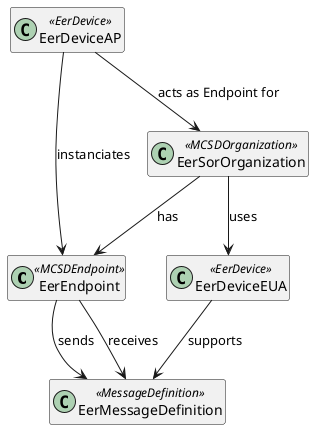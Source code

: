 @startuml EER

hide empty members

class "EerEndpoint" as EerEndpoint <<MCSDEndpoint>>
class "EerSorOrganization" as EerOrganization <<MCSDOrganization>>
class "EerMessageDefinition" as EerMessageDefinition <<MessageDefinition>>
class "EerDeviceEUA" as EerDeviceEUA <<EerDevice>>
class "EerDeviceAP" as EerDeviceAP <<EerDevice>>

EerOrganization --> EerEndpoint : "has"
EerOrganization --> EerDeviceEUA : "uses"
EerDeviceAP --> EerOrganization : "acts as Endpoint for"
EerDeviceAP --> EerEndpoint : "instanciates"
EerDeviceEUA --> EerMessageDefinition : "supports"
EerEndpoint --> EerMessageDefinition : "sends"
EerEndpoint --> EerMessageDefinition : "receives"

@enduml
